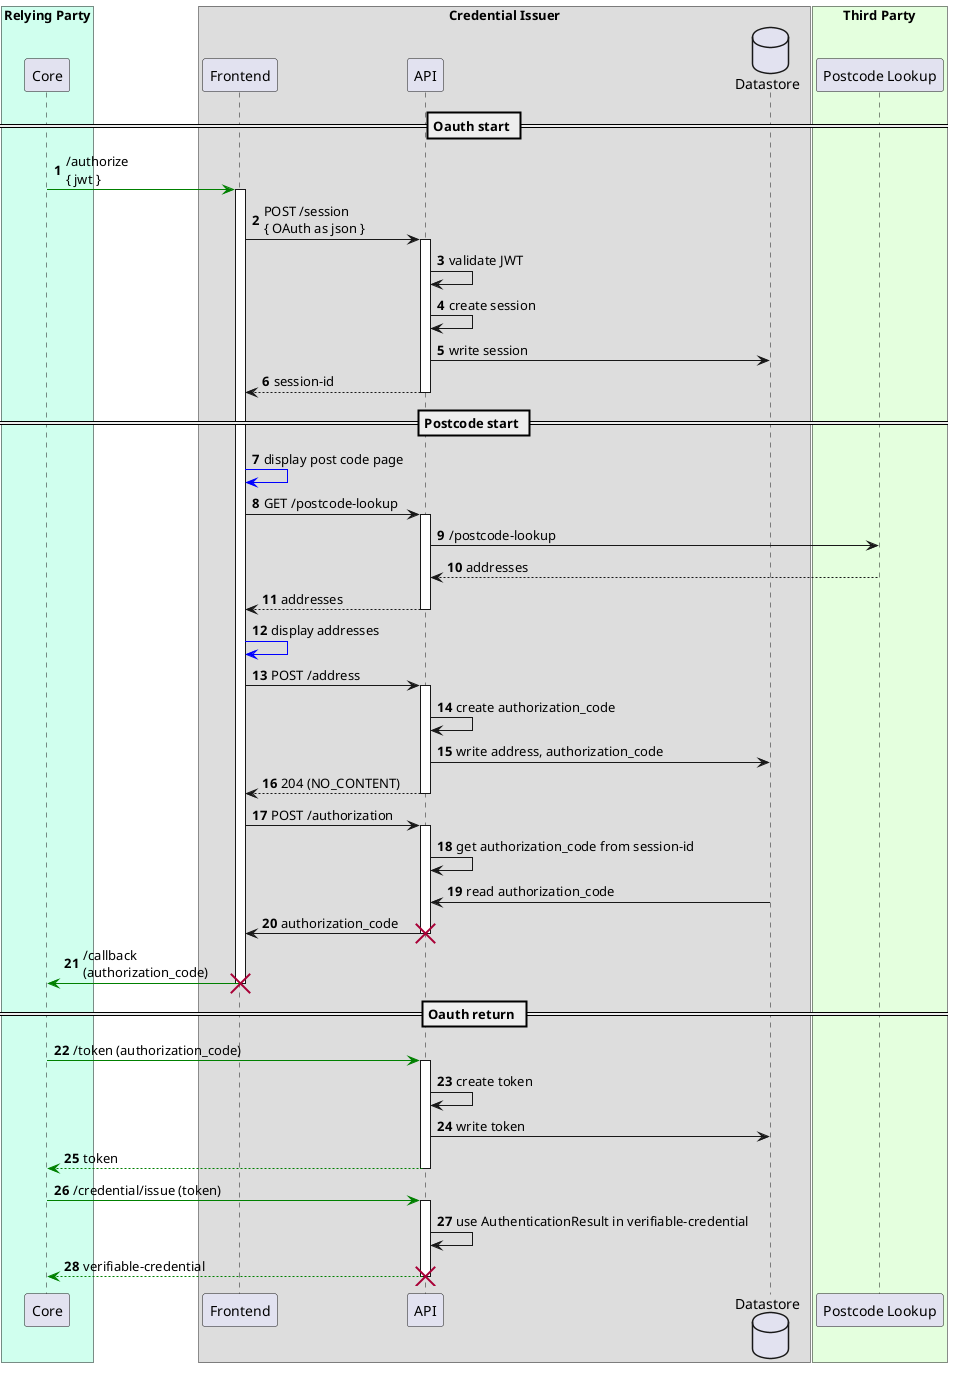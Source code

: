 @startuml
'https://plantuml.com/sequence-diagram

autonumber
skinparam backgroundColor #ffffff

'actor User
box "Relying Party" #d0ffee
participant Core as core
end box

box "Credential Issuer"
participant Frontend as fe
participant API as api
database Datastore as db

box "Third Party" #e4ffde
participant "Postcode Lookup" as pcl
end box
== Oauth start ==

core -[#green]> fe : /authorize\n{ jwt }
activate fe

fe -> api: POST /session\n{ OAuth as json }
activate api
api -> api: validate JWT
api -> api: create session
api -> db: write session
return session-id

== Postcode start ==

fe-[#blue]>fe: display post code page

fe -> api: GET /postcode-lookup
activate api
api->pcl: /postcode-lookup
api<--pcl: addresses
return addresses

fe-[#blue]>fe: display addresses

fe->api: POST /address
activate api

api -> api: create authorization_code
api -> db: write address, authorization_code
return 204 (NO_CONTENT)

fe -> api: POST /authorization
activate api
api -> api: get authorization_code from session-id
db -> api: read authorization_code
api -> fe: authorization_code
destroy api

core <[#green]- fe: /callback\n(authorization_code)
destroy fe
== Oauth return ==



core -[#green]> api: /token (authorization_code)
activate api
api -> api: create token
api -> db: write token
return token
core -[#green]> api: /credential/issue (token)
activate api
api -> api: use AuthenticationResult in verifiable-credential
return verifiable-credential


destroy api
@enduml